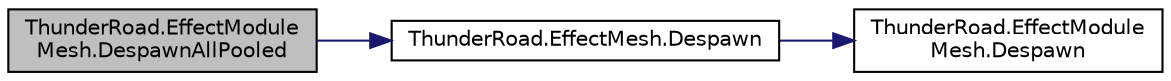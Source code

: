 digraph "ThunderRoad.EffectModuleMesh.DespawnAllPooled"
{
 // LATEX_PDF_SIZE
  edge [fontname="Helvetica",fontsize="10",labelfontname="Helvetica",labelfontsize="10"];
  node [fontname="Helvetica",fontsize="10",shape=record];
  rankdir="LR";
  Node1 [label="ThunderRoad.EffectModule\lMesh.DespawnAllPooled",height=0.2,width=0.4,color="black", fillcolor="grey75", style="filled", fontcolor="black",tooltip="Despawns all pooled."];
  Node1 -> Node2 [color="midnightblue",fontsize="10",style="solid",fontname="Helvetica"];
  Node2 [label="ThunderRoad.EffectMesh.Despawn",height=0.2,width=0.4,color="black", fillcolor="white", style="filled",URL="$class_thunder_road_1_1_effect_mesh.html#ab7bb80f0f59b1ed3e14dfcd023f7a824",tooltip="Despawns this instance."];
  Node2 -> Node3 [color="midnightblue",fontsize="10",style="solid",fontname="Helvetica"];
  Node3 [label="ThunderRoad.EffectModule\lMesh.Despawn",height=0.2,width=0.4,color="black", fillcolor="white", style="filled",URL="$class_thunder_road_1_1_effect_module_mesh.html#ae6d5fc156094c76fc4eaa0364d20e76e",tooltip="Despawns the specified effect."];
}
